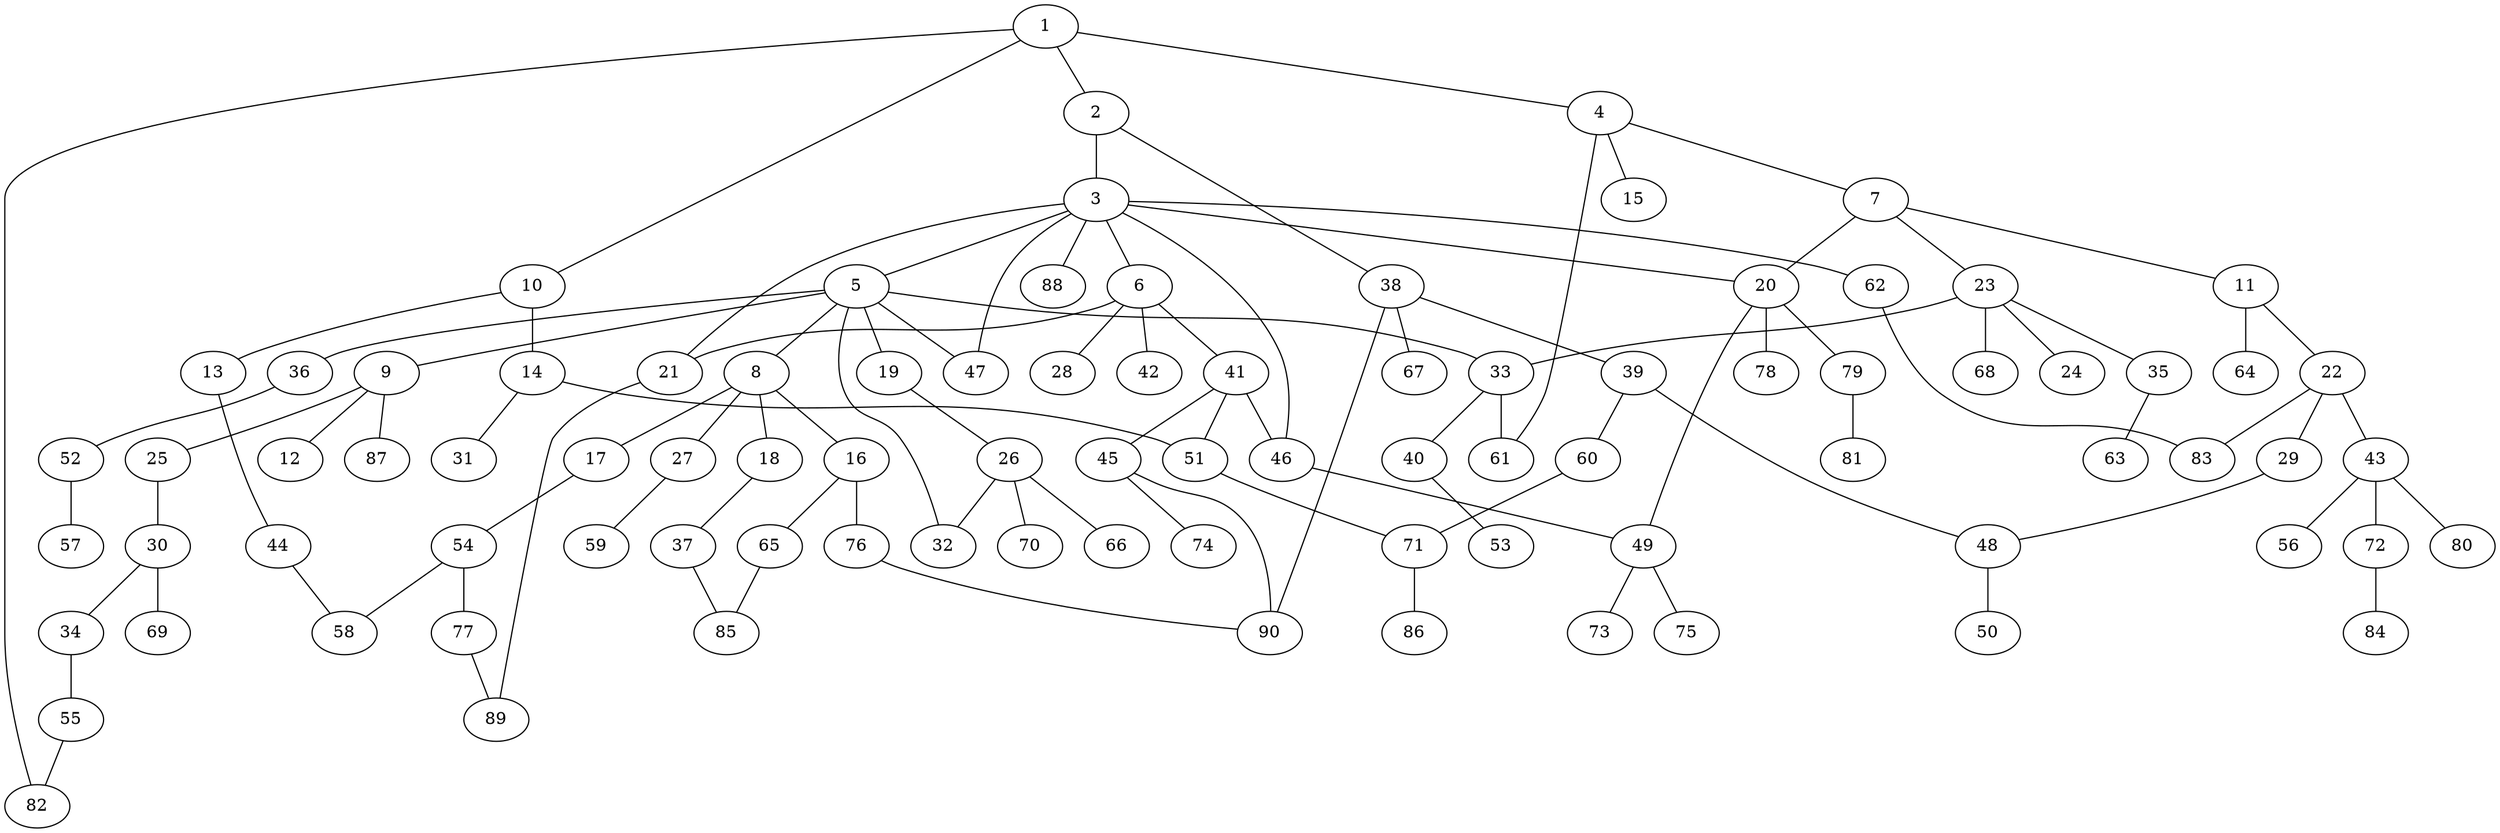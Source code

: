 graph graphname {1--2
1--4
1--10
1--82
2--3
2--38
3--5
3--6
3--20
3--21
3--46
3--47
3--62
3--88
4--7
4--15
4--61
5--8
5--9
5--19
5--32
5--33
5--36
5--47
6--21
6--28
6--41
6--42
7--11
7--20
7--23
8--16
8--17
8--18
8--27
9--12
9--25
9--87
10--13
10--14
11--22
11--64
13--44
14--31
14--51
16--65
16--76
17--54
18--37
19--26
20--49
20--78
20--79
21--89
22--29
22--43
22--83
23--24
23--33
23--35
23--68
25--30
26--32
26--66
26--70
27--59
29--48
30--34
30--69
33--40
33--61
34--55
35--63
36--52
37--85
38--39
38--67
38--90
39--48
39--60
40--53
41--45
41--46
41--51
43--56
43--72
43--80
44--58
45--74
45--90
46--49
48--50
49--73
49--75
51--71
52--57
54--58
54--77
55--82
60--71
62--83
65--85
71--86
72--84
76--90
77--89
79--81
}